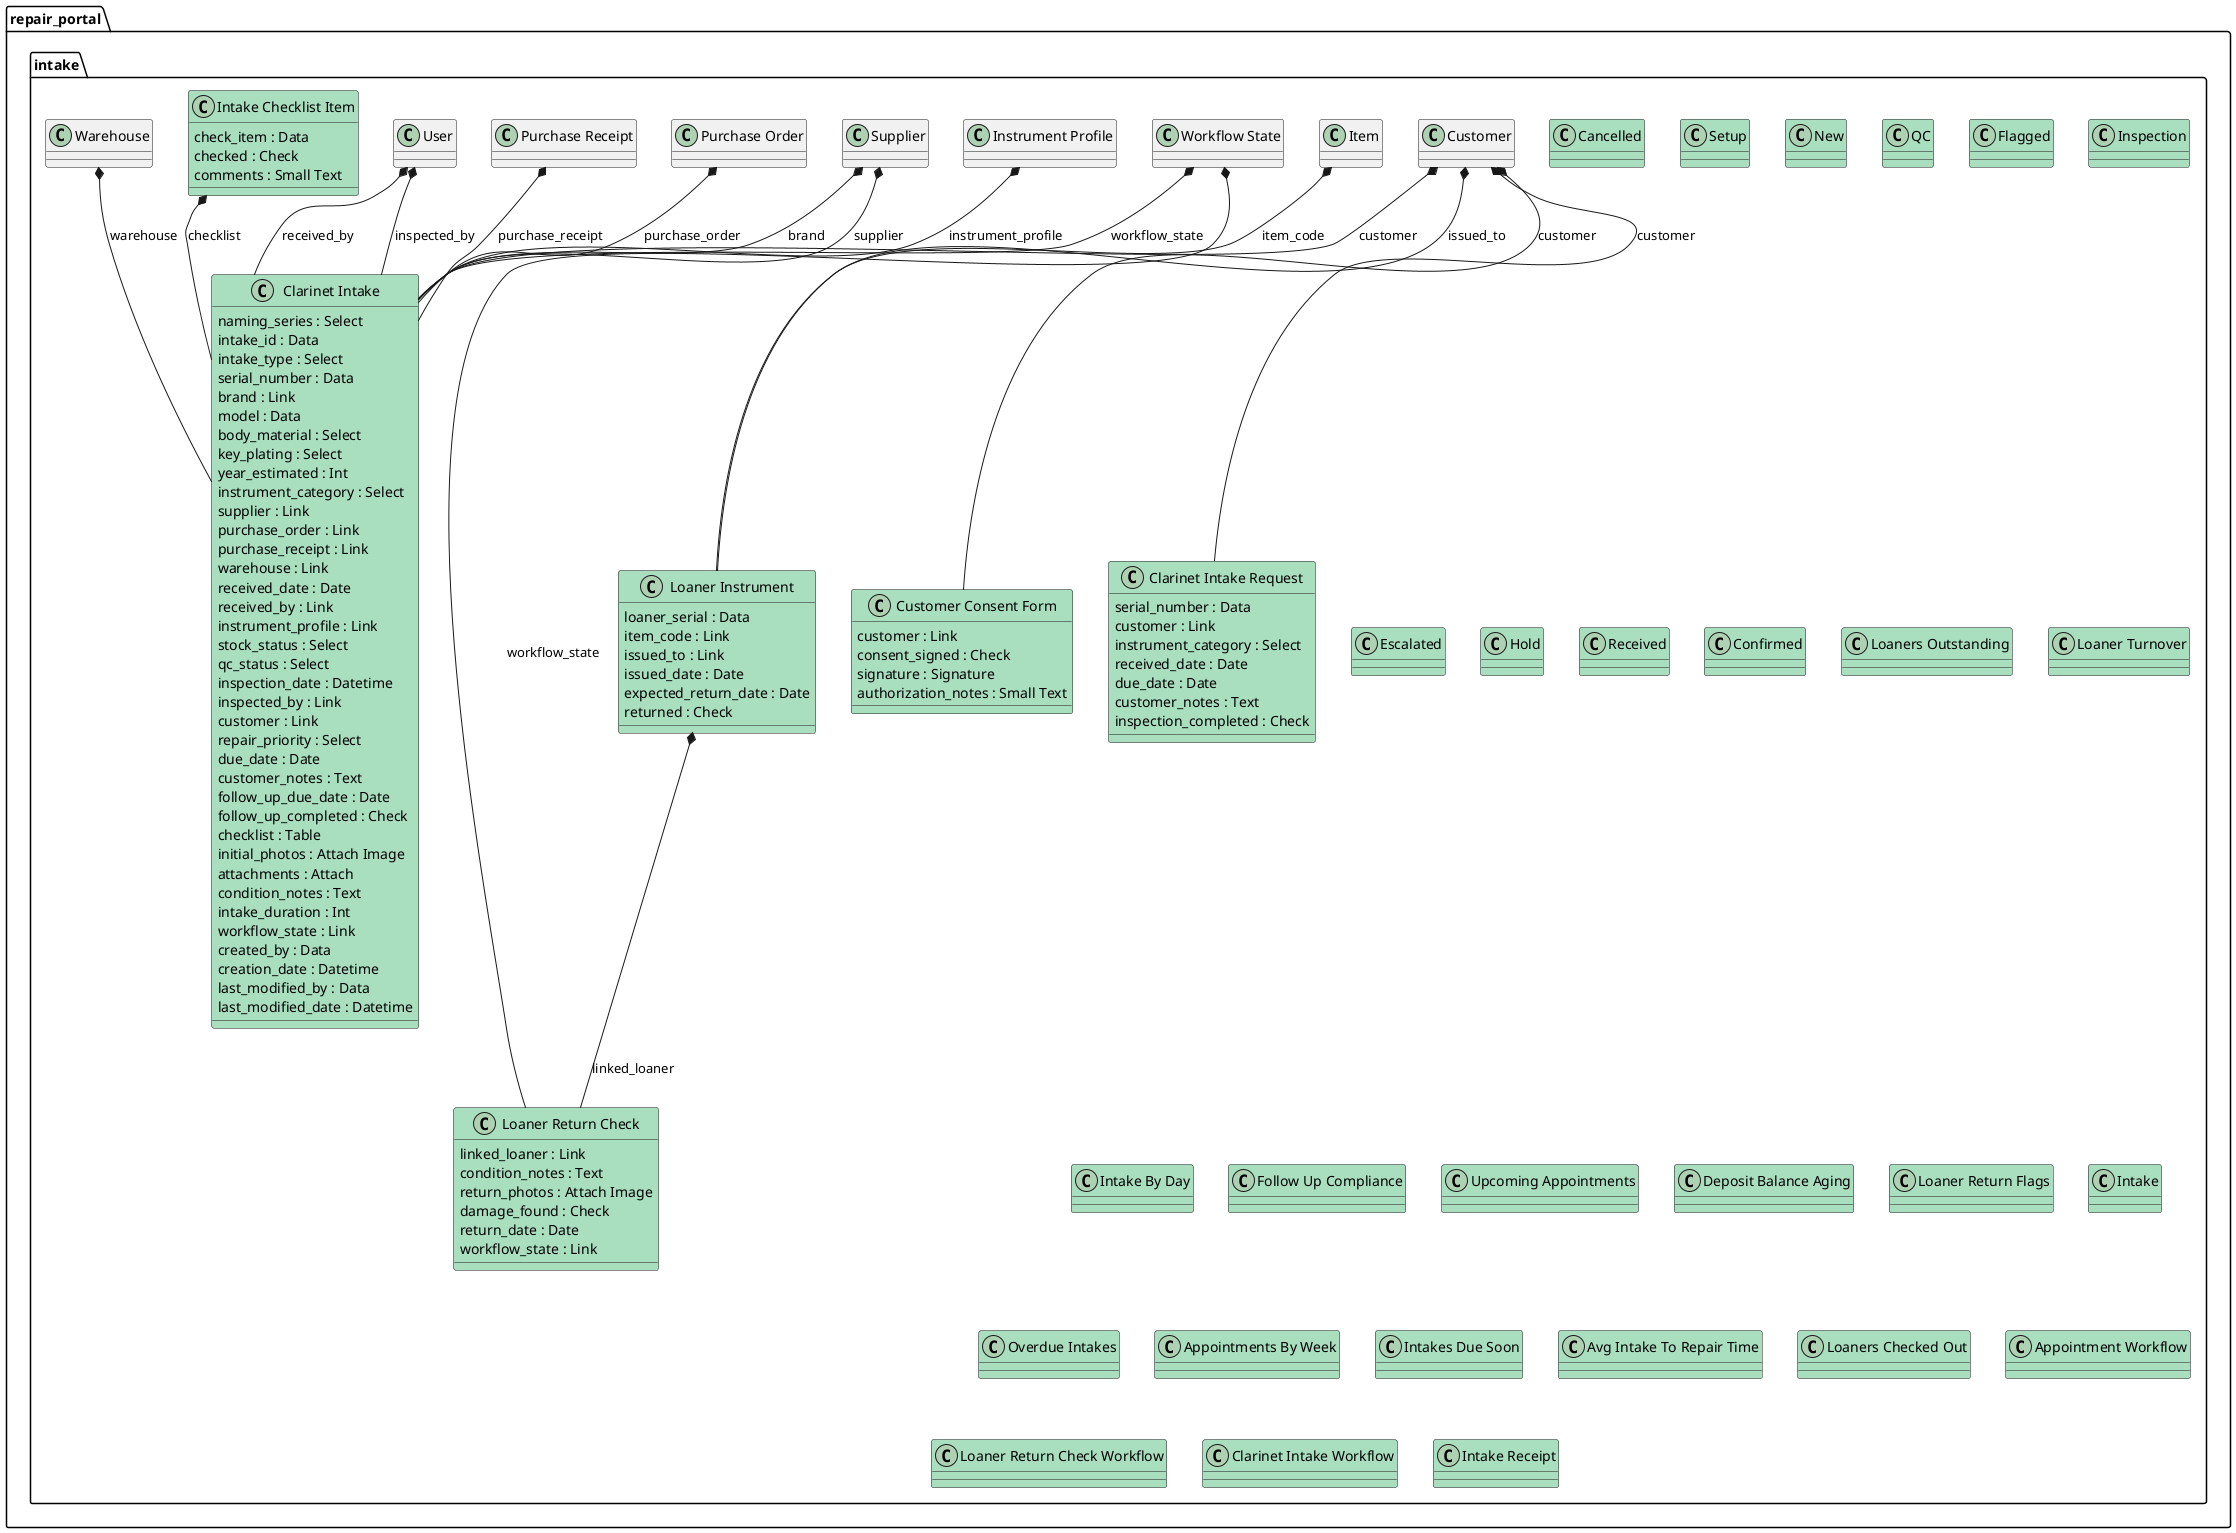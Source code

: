 @startuml
package repair_portal.intake <<Folder>> {
class "Cancelled" #A9DFBF {
}
class "Setup" #A9DFBF {
}
class "New" #A9DFBF {
}
class "QC" #A9DFBF {
}
class "Flagged" #A9DFBF {
}
class "Inspection" #A9DFBF {
}
class "Escalated" #A9DFBF {
}
class "Hold" #A9DFBF {
}
class "Received" #A9DFBF {
}
class "Confirmed" #A9DFBF {
}
class "Loaners Outstanding" #A9DFBF {
}
class "Loaner Turnover" #A9DFBF {
}
class "Intake By Day" #A9DFBF {
}
class "Follow Up Compliance" #A9DFBF {
}
class "Upcoming Appointments" #A9DFBF {
}
class "Follow Up Compliance" #A9DFBF {
}
class "Deposit Balance Aging" #A9DFBF {
}
class "Loaner Return Flags" #A9DFBF {
}
class "Intake" #A9DFBF {
}
"Customer" *-- "Clarinet Intake Request" : customer
class "Clarinet Intake Request" #A9DFBF {
  serial_number : Data
  customer : Link
  instrument_category : Select
  received_date : Date
  due_date : Date
  customer_notes : Text
  inspection_completed : Check
}
class "Overdue Intakes" #A9DFBF {
}
class "Appointments By Week" #A9DFBF {
}
class "Intakes Due Soon" #A9DFBF {
}
class "Avg Intake To Repair Time" #A9DFBF {
}
class "Loaners Checked Out" #A9DFBF {
}
class "Intake Checklist Item" #A9DFBF {
  check_item : Data
  checked : Check
  comments : Small Text
}
"Loaner Instrument" *-- "Loaner Return Check" : linked_loaner
"Workflow State" *-- "Loaner Return Check" : workflow_state
class "Loaner Return Check" #A9DFBF {
  linked_loaner : Link
  condition_notes : Text
  return_photos : Attach Image
  damage_found : Check
  return_date : Date
  workflow_state : Link
}
"Item" *-- "Loaner Instrument" : item_code
"Customer" *-- "Loaner Instrument" : issued_to
class "Loaner Instrument" #A9DFBF {
  loaner_serial : Data
  item_code : Link
  issued_to : Link
  issued_date : Date
  expected_return_date : Date
  returned : Check
}
"Customer" *-- "Customer Consent Form" : customer
class "Customer Consent Form" #A9DFBF {
  customer : Link
  consent_signed : Check
  signature : Signature
  authorization_notes : Small Text
}
"Supplier" *-- "Clarinet Intake" : brand
"Supplier" *-- "Clarinet Intake" : supplier
"Purchase Order" *-- "Clarinet Intake" : purchase_order
"Purchase Receipt" *-- "Clarinet Intake" : purchase_receipt
"Warehouse" *-- "Clarinet Intake" : warehouse
"User" *-- "Clarinet Intake" : received_by
"Instrument Profile" *-- "Clarinet Intake" : instrument_profile
"User" *-- "Clarinet Intake" : inspected_by
"Customer" *-- "Clarinet Intake" : customer
"Intake Checklist Item" *-- "Clarinet Intake" : checklist
"Workflow State" *-- "Clarinet Intake" : workflow_state
class "Clarinet Intake" #A9DFBF {
  naming_series : Select
  intake_id : Data
  intake_type : Select
  serial_number : Data
  brand : Link
  model : Data
  body_material : Select
  key_plating : Select
  year_estimated : Int
  instrument_category : Select
  supplier : Link
  purchase_order : Link
  purchase_receipt : Link
  warehouse : Link
  received_date : Date
  received_by : Link
  instrument_profile : Link
  stock_status : Select
  qc_status : Select
  inspection_date : Datetime
  inspected_by : Link
  customer : Link
  repair_priority : Select
  due_date : Date
  customer_notes : Text
  follow_up_due_date : Date
  follow_up_completed : Check
  checklist : Table
  initial_photos : Attach Image
  attachments : Attach
  condition_notes : Text
  intake_duration : Int
  workflow_state : Link
  created_by : Data
  creation_date : Datetime
  last_modified_by : Data
  last_modified_date : Datetime
}
class "Appointment Workflow" #A9DFBF {
}
class "Loaner Return Check Workflow" #A9DFBF {
}
class "Clarinet Intake Workflow" #A9DFBF {
}
class "Intake Receipt" #A9DFBF {
}
}
@enduml